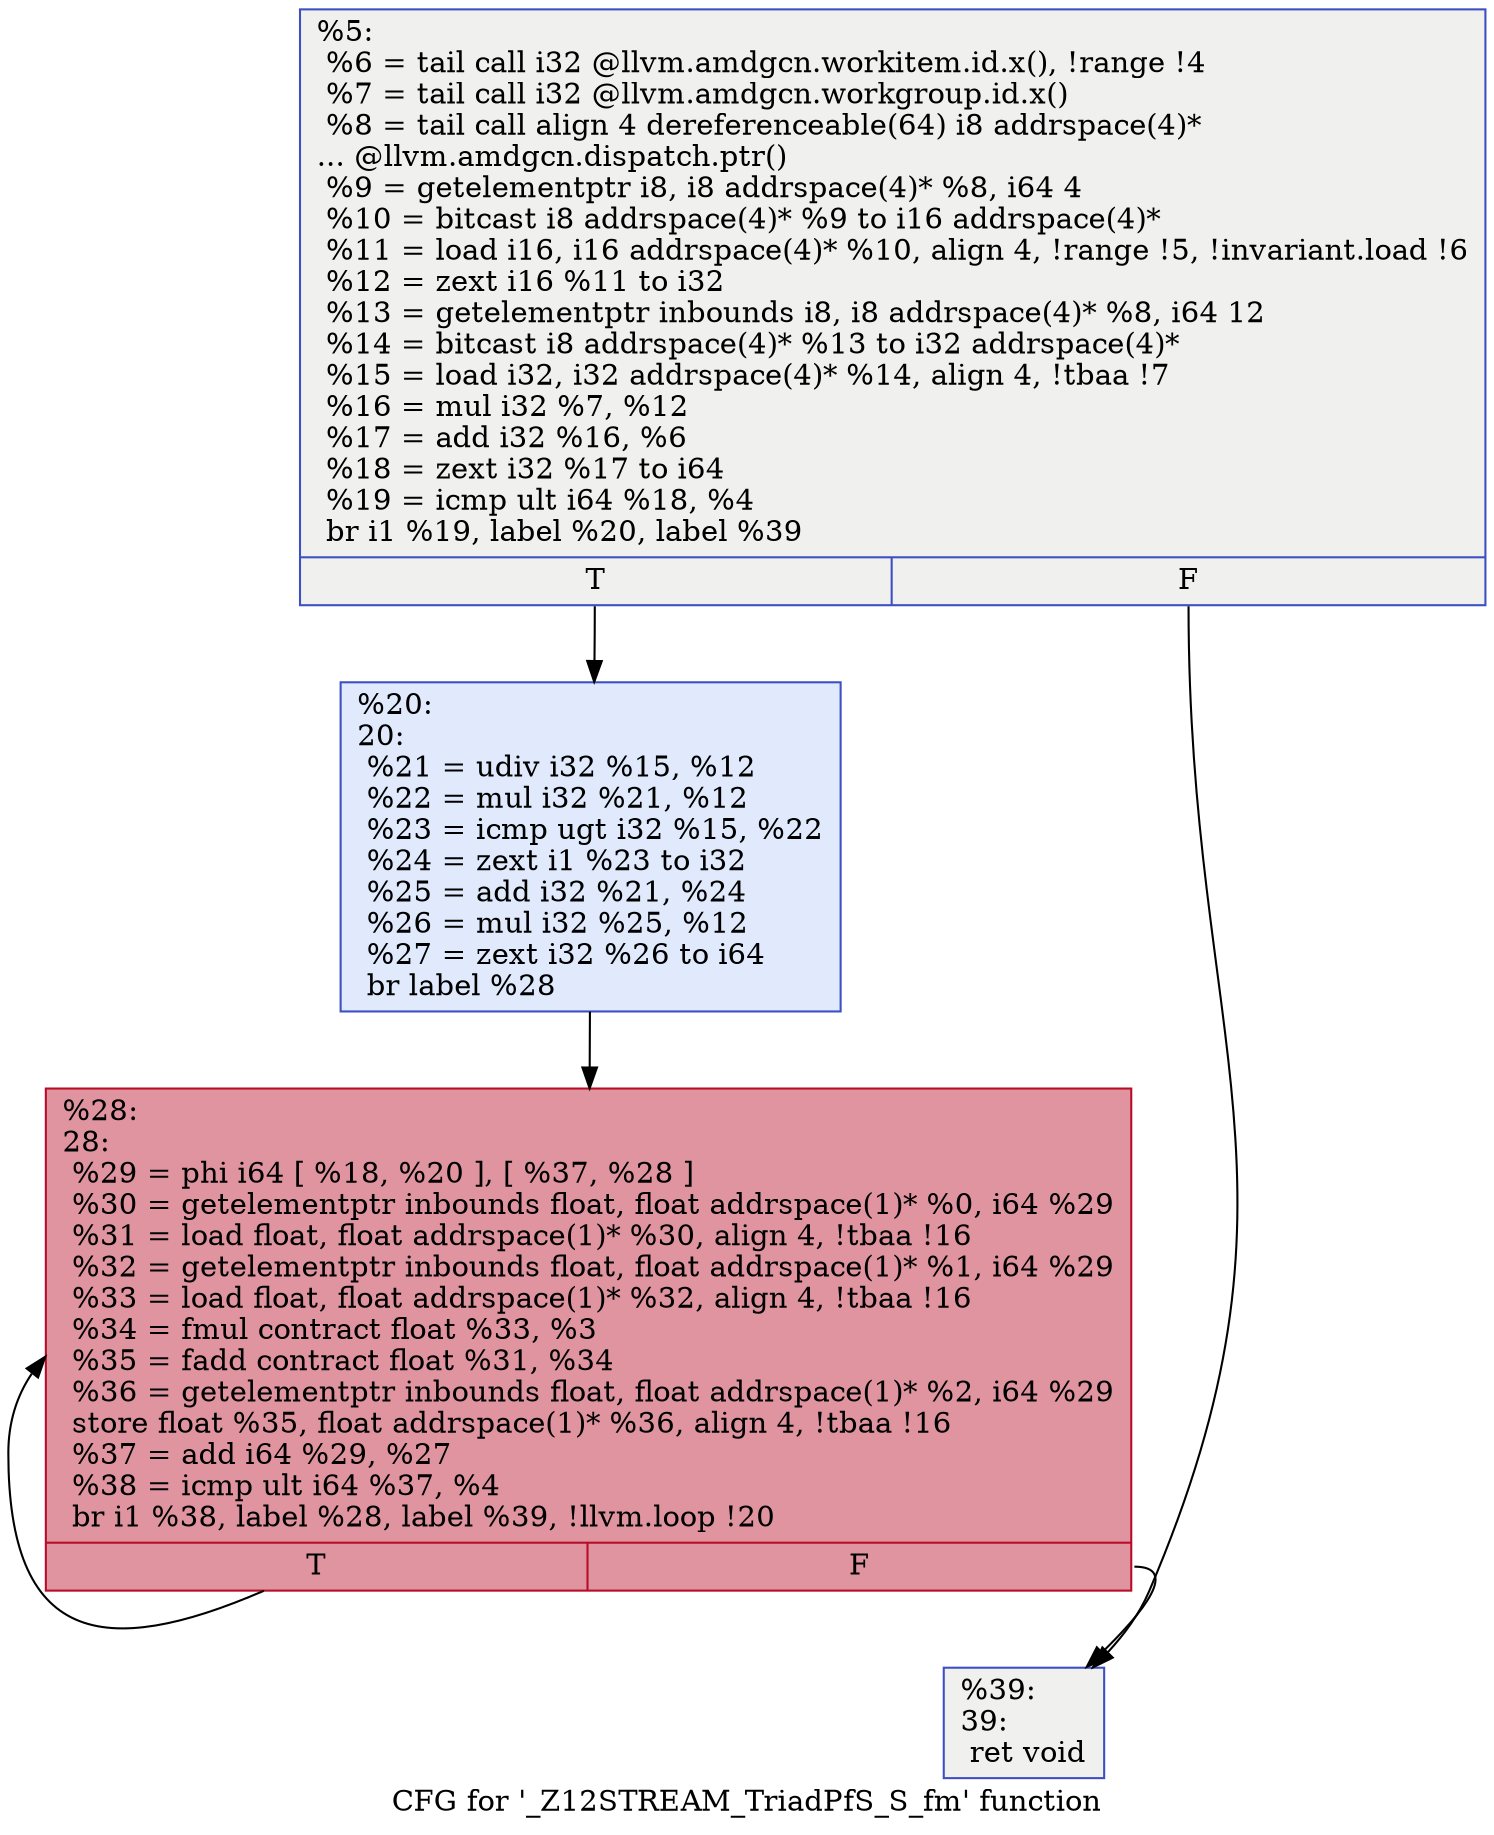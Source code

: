 digraph "CFG for '_Z12STREAM_TriadPfS_S_fm' function" {
	label="CFG for '_Z12STREAM_TriadPfS_S_fm' function";

	Node0x5f325f0 [shape=record,color="#3d50c3ff", style=filled, fillcolor="#dedcdb70",label="{%5:\l  %6 = tail call i32 @llvm.amdgcn.workitem.id.x(), !range !4\l  %7 = tail call i32 @llvm.amdgcn.workgroup.id.x()\l  %8 = tail call align 4 dereferenceable(64) i8 addrspace(4)*\l... @llvm.amdgcn.dispatch.ptr()\l  %9 = getelementptr i8, i8 addrspace(4)* %8, i64 4\l  %10 = bitcast i8 addrspace(4)* %9 to i16 addrspace(4)*\l  %11 = load i16, i16 addrspace(4)* %10, align 4, !range !5, !invariant.load !6\l  %12 = zext i16 %11 to i32\l  %13 = getelementptr inbounds i8, i8 addrspace(4)* %8, i64 12\l  %14 = bitcast i8 addrspace(4)* %13 to i32 addrspace(4)*\l  %15 = load i32, i32 addrspace(4)* %14, align 4, !tbaa !7\l  %16 = mul i32 %7, %12\l  %17 = add i32 %16, %6\l  %18 = zext i32 %17 to i64\l  %19 = icmp ult i64 %18, %4\l  br i1 %19, label %20, label %39\l|{<s0>T|<s1>F}}"];
	Node0x5f325f0:s0 -> Node0x5f348a0;
	Node0x5f325f0:s1 -> Node0x5f34930;
	Node0x5f348a0 [shape=record,color="#3d50c3ff", style=filled, fillcolor="#b9d0f970",label="{%20:\l20:                                               \l  %21 = udiv i32 %15, %12\l  %22 = mul i32 %21, %12\l  %23 = icmp ugt i32 %15, %22\l  %24 = zext i1 %23 to i32\l  %25 = add i32 %21, %24\l  %26 = mul i32 %25, %12\l  %27 = zext i32 %26 to i64\l  br label %28\l}"];
	Node0x5f348a0 -> Node0x5f34e20;
	Node0x5f34e20 [shape=record,color="#b70d28ff", style=filled, fillcolor="#b70d2870",label="{%28:\l28:                                               \l  %29 = phi i64 [ %18, %20 ], [ %37, %28 ]\l  %30 = getelementptr inbounds float, float addrspace(1)* %0, i64 %29\l  %31 = load float, float addrspace(1)* %30, align 4, !tbaa !16\l  %32 = getelementptr inbounds float, float addrspace(1)* %1, i64 %29\l  %33 = load float, float addrspace(1)* %32, align 4, !tbaa !16\l  %34 = fmul contract float %33, %3\l  %35 = fadd contract float %31, %34\l  %36 = getelementptr inbounds float, float addrspace(1)* %2, i64 %29\l  store float %35, float addrspace(1)* %36, align 4, !tbaa !16\l  %37 = add i64 %29, %27\l  %38 = icmp ult i64 %37, %4\l  br i1 %38, label %28, label %39, !llvm.loop !20\l|{<s0>T|<s1>F}}"];
	Node0x5f34e20:s0 -> Node0x5f34e20;
	Node0x5f34e20:s1 -> Node0x5f34930;
	Node0x5f34930 [shape=record,color="#3d50c3ff", style=filled, fillcolor="#dedcdb70",label="{%39:\l39:                                               \l  ret void\l}"];
}
